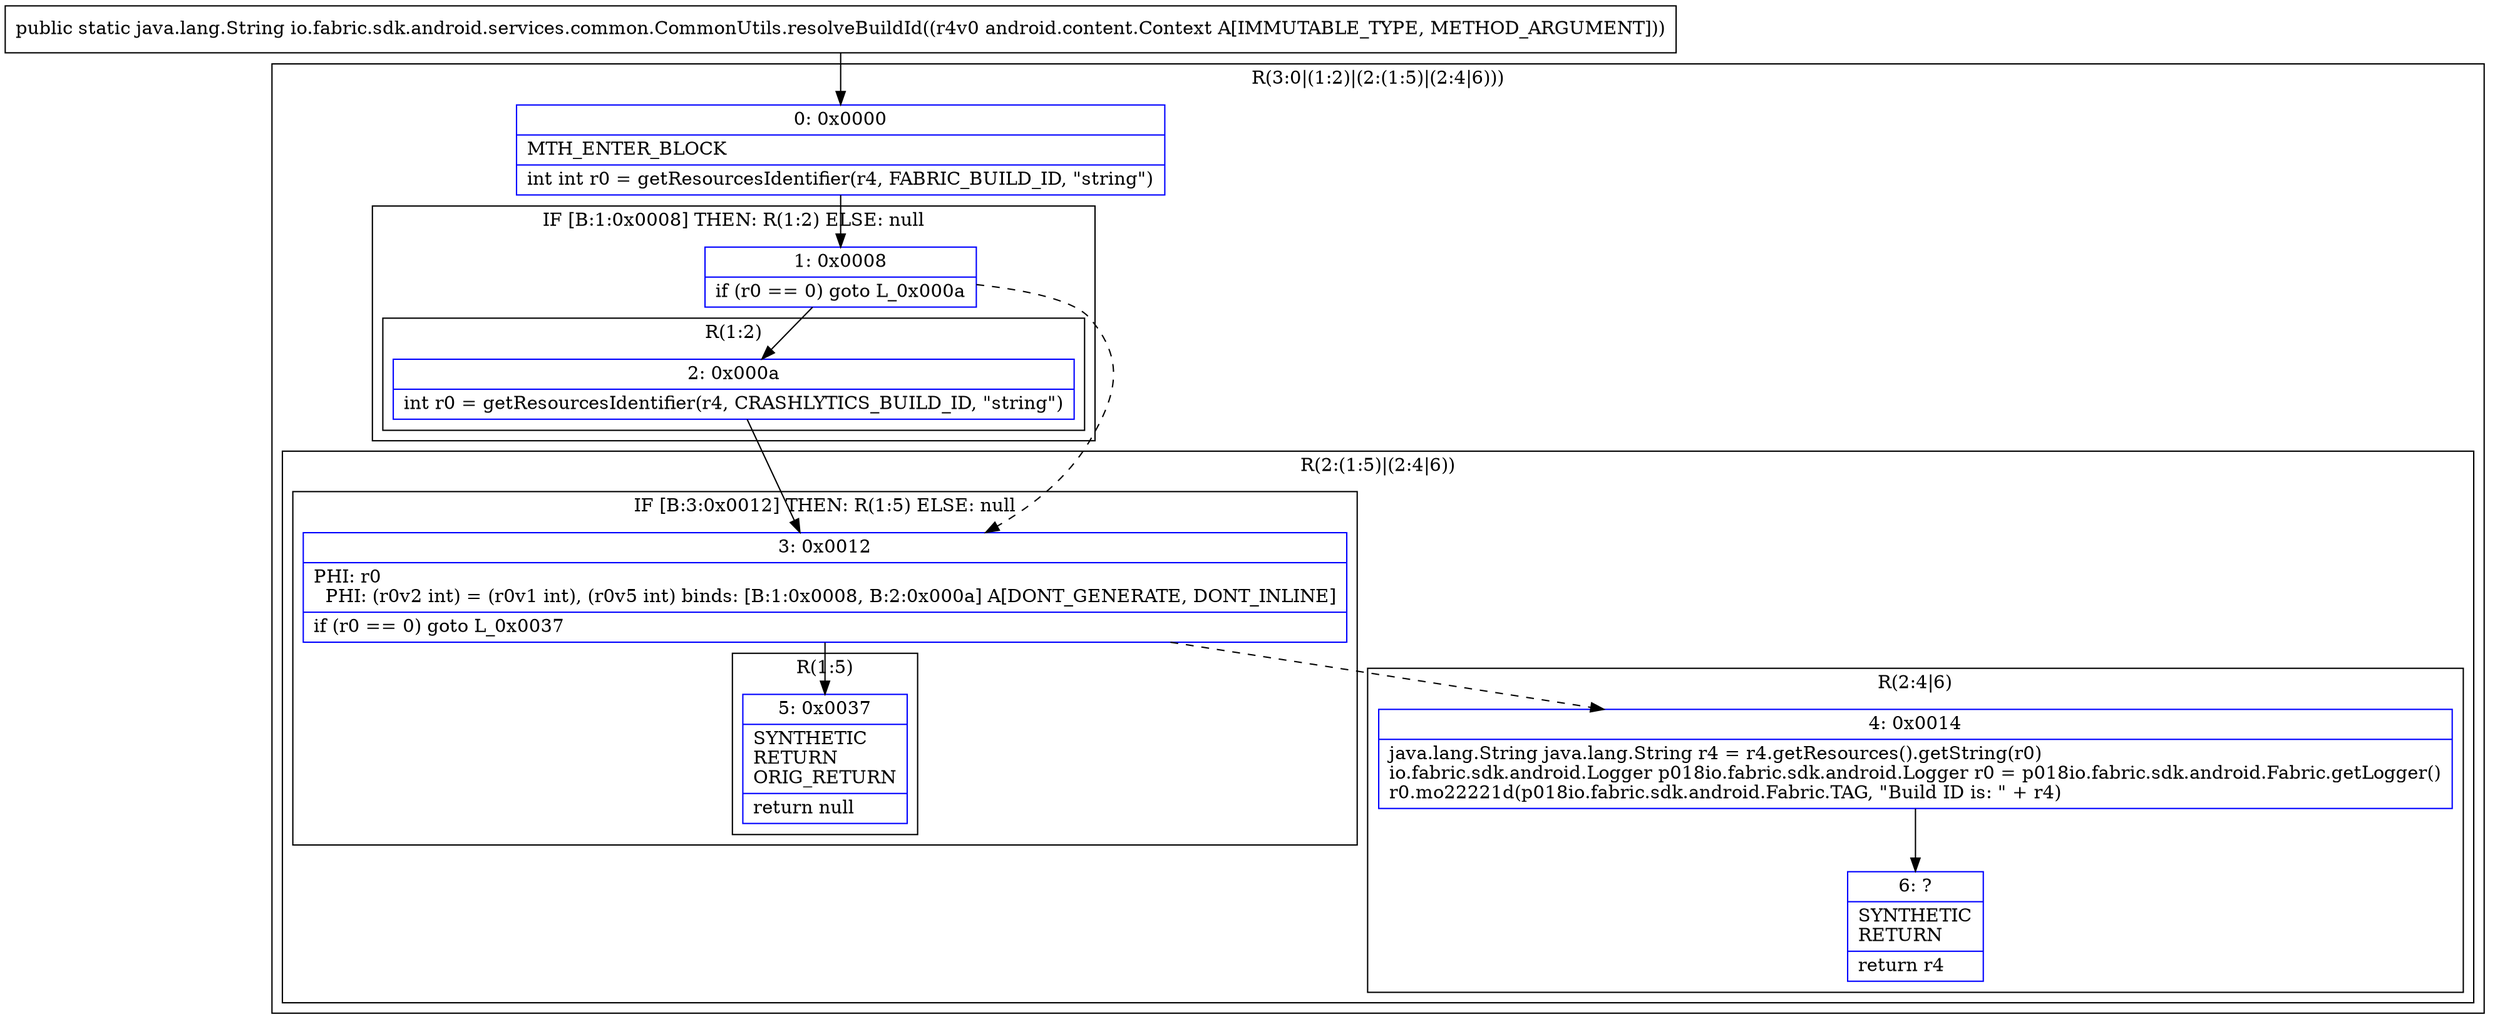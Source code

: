 digraph "CFG forio.fabric.sdk.android.services.common.CommonUtils.resolveBuildId(Landroid\/content\/Context;)Ljava\/lang\/String;" {
subgraph cluster_Region_1097905199 {
label = "R(3:0|(1:2)|(2:(1:5)|(2:4|6)))";
node [shape=record,color=blue];
Node_0 [shape=record,label="{0\:\ 0x0000|MTH_ENTER_BLOCK\l|int int r0 = getResourcesIdentifier(r4, FABRIC_BUILD_ID, \"string\")\l}"];
subgraph cluster_IfRegion_902872912 {
label = "IF [B:1:0x0008] THEN: R(1:2) ELSE: null";
node [shape=record,color=blue];
Node_1 [shape=record,label="{1\:\ 0x0008|if (r0 == 0) goto L_0x000a\l}"];
subgraph cluster_Region_1557663834 {
label = "R(1:2)";
node [shape=record,color=blue];
Node_2 [shape=record,label="{2\:\ 0x000a|int r0 = getResourcesIdentifier(r4, CRASHLYTICS_BUILD_ID, \"string\")\l}"];
}
}
subgraph cluster_Region_1779543572 {
label = "R(2:(1:5)|(2:4|6))";
node [shape=record,color=blue];
subgraph cluster_IfRegion_515778523 {
label = "IF [B:3:0x0012] THEN: R(1:5) ELSE: null";
node [shape=record,color=blue];
Node_3 [shape=record,label="{3\:\ 0x0012|PHI: r0 \l  PHI: (r0v2 int) = (r0v1 int), (r0v5 int) binds: [B:1:0x0008, B:2:0x000a] A[DONT_GENERATE, DONT_INLINE]\l|if (r0 == 0) goto L_0x0037\l}"];
subgraph cluster_Region_1604979122 {
label = "R(1:5)";
node [shape=record,color=blue];
Node_5 [shape=record,label="{5\:\ 0x0037|SYNTHETIC\lRETURN\lORIG_RETURN\l|return null\l}"];
}
}
subgraph cluster_Region_1521166831 {
label = "R(2:4|6)";
node [shape=record,color=blue];
Node_4 [shape=record,label="{4\:\ 0x0014|java.lang.String java.lang.String r4 = r4.getResources().getString(r0)\lio.fabric.sdk.android.Logger p018io.fabric.sdk.android.Logger r0 = p018io.fabric.sdk.android.Fabric.getLogger()\lr0.mo22221d(p018io.fabric.sdk.android.Fabric.TAG, \"Build ID is: \" + r4)\l}"];
Node_6 [shape=record,label="{6\:\ ?|SYNTHETIC\lRETURN\l|return r4\l}"];
}
}
}
MethodNode[shape=record,label="{public static java.lang.String io.fabric.sdk.android.services.common.CommonUtils.resolveBuildId((r4v0 android.content.Context A[IMMUTABLE_TYPE, METHOD_ARGUMENT])) }"];
MethodNode -> Node_0;
Node_0 -> Node_1;
Node_1 -> Node_2;
Node_1 -> Node_3[style=dashed];
Node_2 -> Node_3;
Node_3 -> Node_4[style=dashed];
Node_3 -> Node_5;
Node_4 -> Node_6;
}

